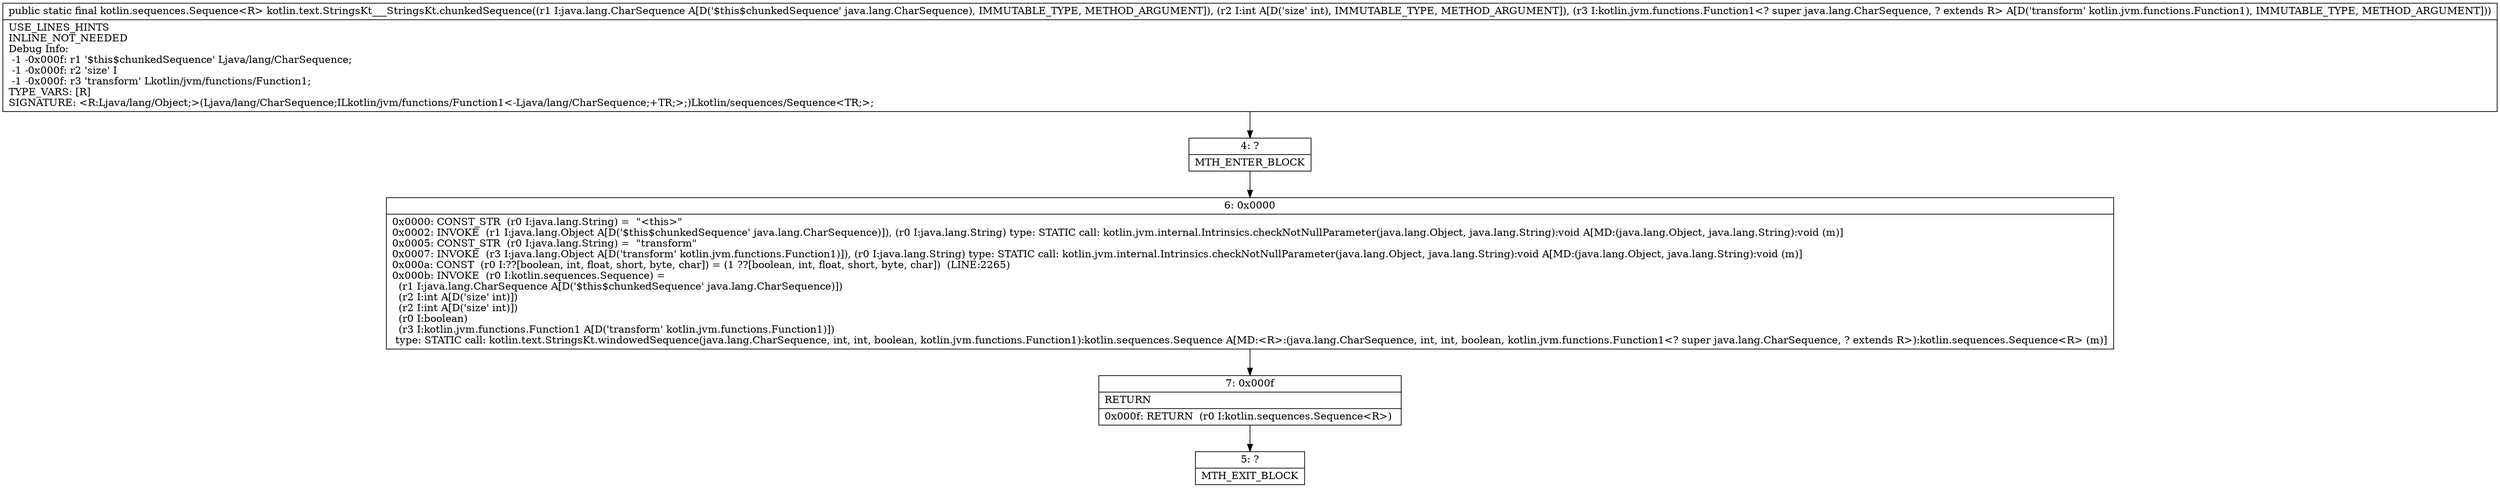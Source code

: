 digraph "CFG forkotlin.text.StringsKt___StringsKt.chunkedSequence(Ljava\/lang\/CharSequence;ILkotlin\/jvm\/functions\/Function1;)Lkotlin\/sequences\/Sequence;" {
Node_4 [shape=record,label="{4\:\ ?|MTH_ENTER_BLOCK\l}"];
Node_6 [shape=record,label="{6\:\ 0x0000|0x0000: CONST_STR  (r0 I:java.lang.String) =  \"\<this\>\" \l0x0002: INVOKE  (r1 I:java.lang.Object A[D('$this$chunkedSequence' java.lang.CharSequence)]), (r0 I:java.lang.String) type: STATIC call: kotlin.jvm.internal.Intrinsics.checkNotNullParameter(java.lang.Object, java.lang.String):void A[MD:(java.lang.Object, java.lang.String):void (m)]\l0x0005: CONST_STR  (r0 I:java.lang.String) =  \"transform\" \l0x0007: INVOKE  (r3 I:java.lang.Object A[D('transform' kotlin.jvm.functions.Function1)]), (r0 I:java.lang.String) type: STATIC call: kotlin.jvm.internal.Intrinsics.checkNotNullParameter(java.lang.Object, java.lang.String):void A[MD:(java.lang.Object, java.lang.String):void (m)]\l0x000a: CONST  (r0 I:??[boolean, int, float, short, byte, char]) = (1 ??[boolean, int, float, short, byte, char])  (LINE:2265)\l0x000b: INVOKE  (r0 I:kotlin.sequences.Sequence) = \l  (r1 I:java.lang.CharSequence A[D('$this$chunkedSequence' java.lang.CharSequence)])\l  (r2 I:int A[D('size' int)])\l  (r2 I:int A[D('size' int)])\l  (r0 I:boolean)\l  (r3 I:kotlin.jvm.functions.Function1 A[D('transform' kotlin.jvm.functions.Function1)])\l type: STATIC call: kotlin.text.StringsKt.windowedSequence(java.lang.CharSequence, int, int, boolean, kotlin.jvm.functions.Function1):kotlin.sequences.Sequence A[MD:\<R\>:(java.lang.CharSequence, int, int, boolean, kotlin.jvm.functions.Function1\<? super java.lang.CharSequence, ? extends R\>):kotlin.sequences.Sequence\<R\> (m)]\l}"];
Node_7 [shape=record,label="{7\:\ 0x000f|RETURN\l|0x000f: RETURN  (r0 I:kotlin.sequences.Sequence\<R\>) \l}"];
Node_5 [shape=record,label="{5\:\ ?|MTH_EXIT_BLOCK\l}"];
MethodNode[shape=record,label="{public static final kotlin.sequences.Sequence\<R\> kotlin.text.StringsKt___StringsKt.chunkedSequence((r1 I:java.lang.CharSequence A[D('$this$chunkedSequence' java.lang.CharSequence), IMMUTABLE_TYPE, METHOD_ARGUMENT]), (r2 I:int A[D('size' int), IMMUTABLE_TYPE, METHOD_ARGUMENT]), (r3 I:kotlin.jvm.functions.Function1\<? super java.lang.CharSequence, ? extends R\> A[D('transform' kotlin.jvm.functions.Function1), IMMUTABLE_TYPE, METHOD_ARGUMENT]))  | USE_LINES_HINTS\lINLINE_NOT_NEEDED\lDebug Info:\l  \-1 \-0x000f: r1 '$this$chunkedSequence' Ljava\/lang\/CharSequence;\l  \-1 \-0x000f: r2 'size' I\l  \-1 \-0x000f: r3 'transform' Lkotlin\/jvm\/functions\/Function1;\lTYPE_VARS: [R]\lSIGNATURE: \<R:Ljava\/lang\/Object;\>(Ljava\/lang\/CharSequence;ILkotlin\/jvm\/functions\/Function1\<\-Ljava\/lang\/CharSequence;+TR;\>;)Lkotlin\/sequences\/Sequence\<TR;\>;\l}"];
MethodNode -> Node_4;Node_4 -> Node_6;
Node_6 -> Node_7;
Node_7 -> Node_5;
}

